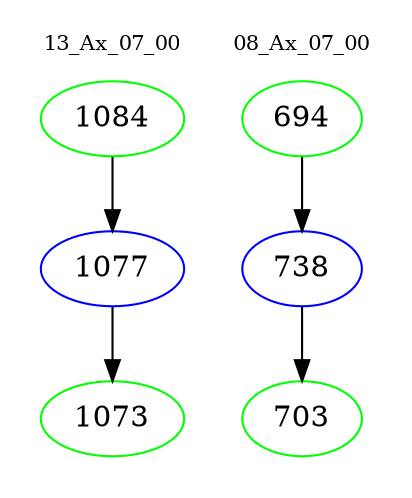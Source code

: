 digraph{
subgraph cluster_0 {
color = white
label = "13_Ax_07_00";
fontsize=10;
T0_1084 [label="1084", color="green"]
T0_1084 -> T0_1077 [color="black"]
T0_1077 [label="1077", color="blue"]
T0_1077 -> T0_1073 [color="black"]
T0_1073 [label="1073", color="green"]
}
subgraph cluster_1 {
color = white
label = "08_Ax_07_00";
fontsize=10;
T1_694 [label="694", color="green"]
T1_694 -> T1_738 [color="black"]
T1_738 [label="738", color="blue"]
T1_738 -> T1_703 [color="black"]
T1_703 [label="703", color="green"]
}
}
